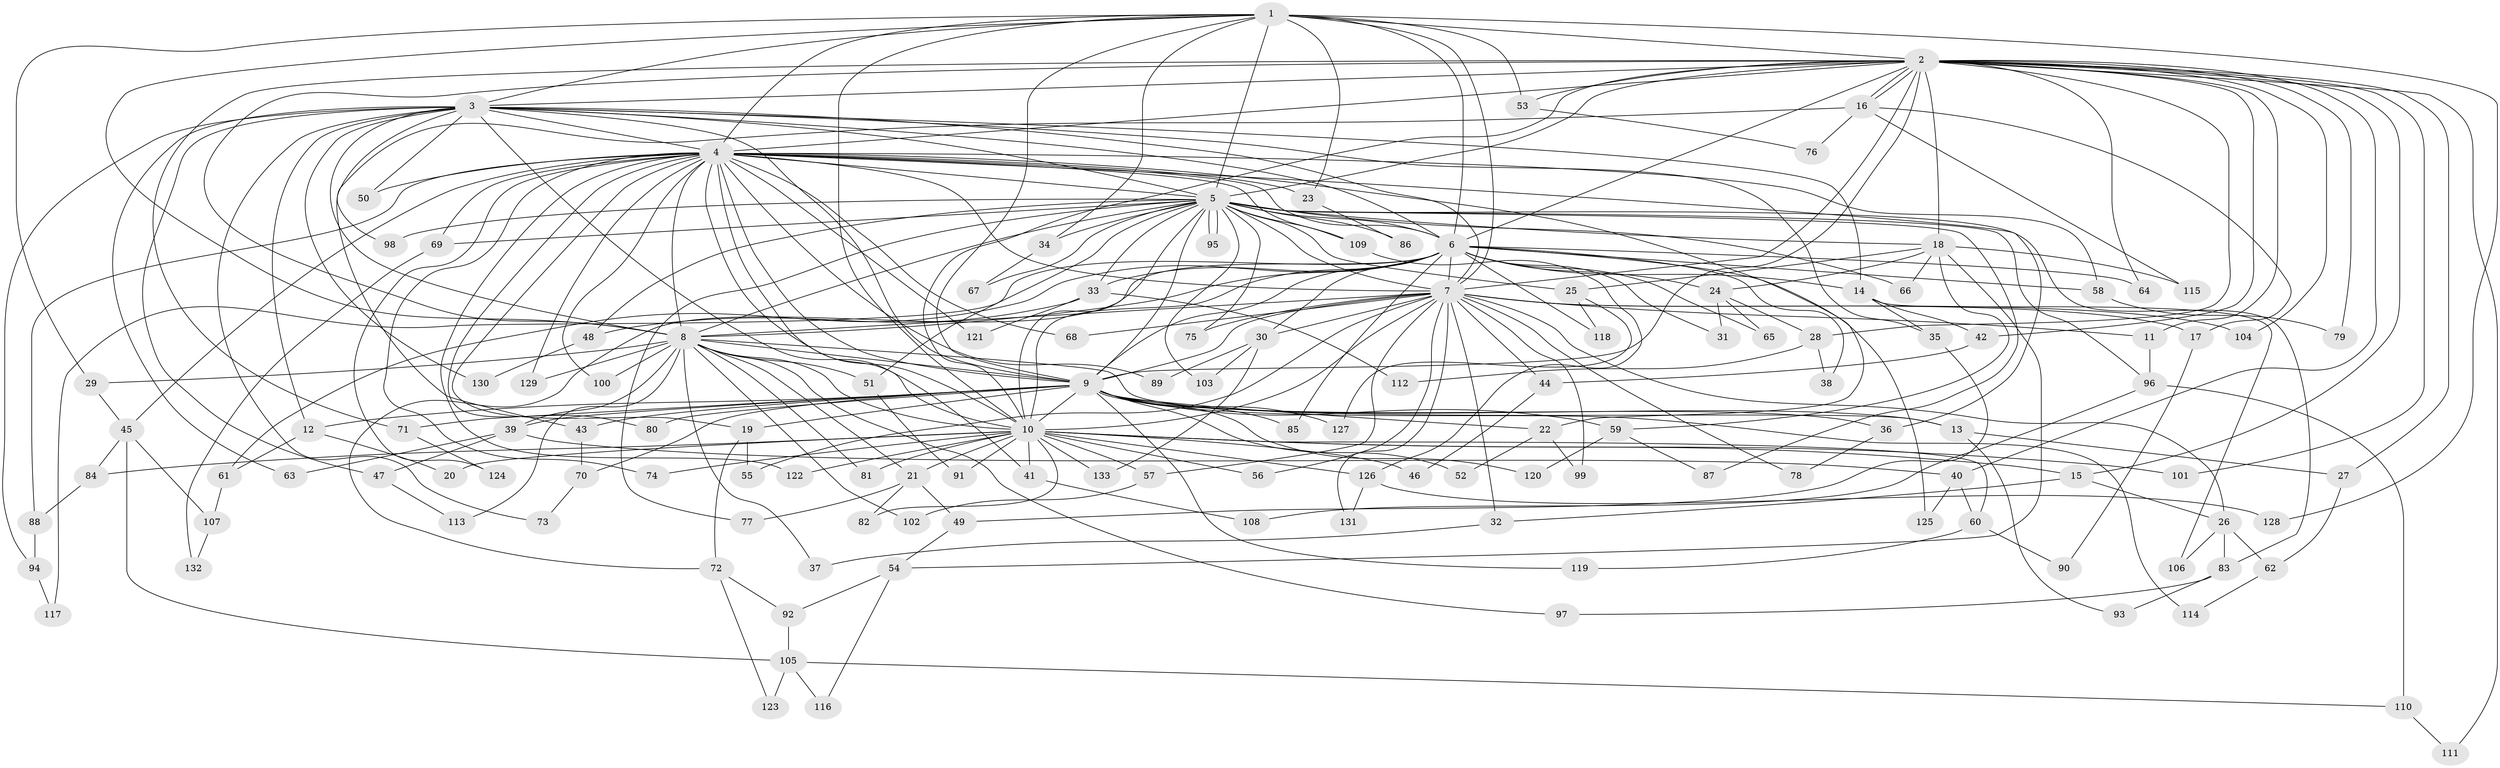 // coarse degree distribution, {14: 0.009708737864077669, 26: 0.019417475728155338, 20: 0.009708737864077669, 31: 0.009708737864077669, 28: 0.009708737864077669, 23: 0.019417475728155338, 21: 0.009708737864077669, 25: 0.009708737864077669, 3: 0.18446601941747573, 4: 0.13592233009708737, 5: 0.04854368932038835, 6: 0.019417475728155338, 10: 0.009708737864077669, 2: 0.49514563106796117, 1: 0.009708737864077669}
// Generated by graph-tools (version 1.1) at 2025/23/03/03/25 07:23:36]
// undirected, 133 vertices, 291 edges
graph export_dot {
graph [start="1"]
  node [color=gray90,style=filled];
  1;
  2;
  3;
  4;
  5;
  6;
  7;
  8;
  9;
  10;
  11;
  12;
  13;
  14;
  15;
  16;
  17;
  18;
  19;
  20;
  21;
  22;
  23;
  24;
  25;
  26;
  27;
  28;
  29;
  30;
  31;
  32;
  33;
  34;
  35;
  36;
  37;
  38;
  39;
  40;
  41;
  42;
  43;
  44;
  45;
  46;
  47;
  48;
  49;
  50;
  51;
  52;
  53;
  54;
  55;
  56;
  57;
  58;
  59;
  60;
  61;
  62;
  63;
  64;
  65;
  66;
  67;
  68;
  69;
  70;
  71;
  72;
  73;
  74;
  75;
  76;
  77;
  78;
  79;
  80;
  81;
  82;
  83;
  84;
  85;
  86;
  87;
  88;
  89;
  90;
  91;
  92;
  93;
  94;
  95;
  96;
  97;
  98;
  99;
  100;
  101;
  102;
  103;
  104;
  105;
  106;
  107;
  108;
  109;
  110;
  111;
  112;
  113;
  114;
  115;
  116;
  117;
  118;
  119;
  120;
  121;
  122;
  123;
  124;
  125;
  126;
  127;
  128;
  129;
  130;
  131;
  132;
  133;
  1 -- 2;
  1 -- 3;
  1 -- 4;
  1 -- 5;
  1 -- 6;
  1 -- 7;
  1 -- 8;
  1 -- 9;
  1 -- 10;
  1 -- 23;
  1 -- 29;
  1 -- 34;
  1 -- 53;
  1 -- 128;
  2 -- 3;
  2 -- 4;
  2 -- 5;
  2 -- 6;
  2 -- 7;
  2 -- 8;
  2 -- 9;
  2 -- 10;
  2 -- 11;
  2 -- 15;
  2 -- 16;
  2 -- 16;
  2 -- 18;
  2 -- 27;
  2 -- 28;
  2 -- 40;
  2 -- 42;
  2 -- 53;
  2 -- 64;
  2 -- 71;
  2 -- 79;
  2 -- 101;
  2 -- 104;
  2 -- 111;
  3 -- 4;
  3 -- 5;
  3 -- 6;
  3 -- 7;
  3 -- 8;
  3 -- 9;
  3 -- 10;
  3 -- 12;
  3 -- 14;
  3 -- 35;
  3 -- 47;
  3 -- 50;
  3 -- 63;
  3 -- 73;
  3 -- 94;
  3 -- 98;
  3 -- 130;
  4 -- 5;
  4 -- 6;
  4 -- 7;
  4 -- 8;
  4 -- 9;
  4 -- 10;
  4 -- 19;
  4 -- 22;
  4 -- 23;
  4 -- 36;
  4 -- 41;
  4 -- 45;
  4 -- 50;
  4 -- 58;
  4 -- 68;
  4 -- 69;
  4 -- 74;
  4 -- 80;
  4 -- 88;
  4 -- 89;
  4 -- 100;
  4 -- 109;
  4 -- 121;
  4 -- 122;
  4 -- 124;
  4 -- 129;
  5 -- 6;
  5 -- 7;
  5 -- 8;
  5 -- 9;
  5 -- 10;
  5 -- 18;
  5 -- 25;
  5 -- 33;
  5 -- 34;
  5 -- 48;
  5 -- 51;
  5 -- 66;
  5 -- 67;
  5 -- 69;
  5 -- 75;
  5 -- 77;
  5 -- 83;
  5 -- 86;
  5 -- 87;
  5 -- 95;
  5 -- 95;
  5 -- 96;
  5 -- 98;
  5 -- 103;
  5 -- 109;
  6 -- 7;
  6 -- 8;
  6 -- 9;
  6 -- 10;
  6 -- 14;
  6 -- 24;
  6 -- 30;
  6 -- 31;
  6 -- 33;
  6 -- 38;
  6 -- 58;
  6 -- 61;
  6 -- 64;
  6 -- 65;
  6 -- 72;
  6 -- 85;
  6 -- 117;
  6 -- 118;
  6 -- 125;
  7 -- 8;
  7 -- 9;
  7 -- 10;
  7 -- 11;
  7 -- 17;
  7 -- 26;
  7 -- 30;
  7 -- 32;
  7 -- 44;
  7 -- 55;
  7 -- 56;
  7 -- 57;
  7 -- 68;
  7 -- 75;
  7 -- 78;
  7 -- 99;
  7 -- 104;
  7 -- 131;
  8 -- 9;
  8 -- 10;
  8 -- 13;
  8 -- 21;
  8 -- 29;
  8 -- 37;
  8 -- 39;
  8 -- 51;
  8 -- 81;
  8 -- 97;
  8 -- 100;
  8 -- 102;
  8 -- 113;
  8 -- 129;
  9 -- 10;
  9 -- 12;
  9 -- 13;
  9 -- 19;
  9 -- 22;
  9 -- 36;
  9 -- 39;
  9 -- 43;
  9 -- 52;
  9 -- 59;
  9 -- 70;
  9 -- 71;
  9 -- 80;
  9 -- 85;
  9 -- 114;
  9 -- 119;
  9 -- 120;
  9 -- 127;
  10 -- 15;
  10 -- 20;
  10 -- 21;
  10 -- 41;
  10 -- 46;
  10 -- 56;
  10 -- 57;
  10 -- 60;
  10 -- 74;
  10 -- 81;
  10 -- 82;
  10 -- 84;
  10 -- 91;
  10 -- 101;
  10 -- 122;
  10 -- 126;
  10 -- 133;
  11 -- 96;
  12 -- 20;
  12 -- 61;
  13 -- 27;
  13 -- 93;
  14 -- 35;
  14 -- 42;
  14 -- 106;
  15 -- 26;
  15 -- 32;
  16 -- 17;
  16 -- 43;
  16 -- 76;
  16 -- 115;
  17 -- 90;
  18 -- 24;
  18 -- 25;
  18 -- 54;
  18 -- 59;
  18 -- 66;
  18 -- 115;
  19 -- 55;
  19 -- 72;
  21 -- 49;
  21 -- 77;
  21 -- 82;
  22 -- 52;
  22 -- 99;
  23 -- 86;
  24 -- 28;
  24 -- 31;
  24 -- 65;
  25 -- 118;
  25 -- 127;
  26 -- 62;
  26 -- 83;
  26 -- 106;
  27 -- 62;
  28 -- 38;
  28 -- 112;
  29 -- 45;
  30 -- 89;
  30 -- 103;
  30 -- 133;
  32 -- 37;
  33 -- 48;
  33 -- 112;
  33 -- 121;
  34 -- 67;
  35 -- 49;
  36 -- 78;
  39 -- 40;
  39 -- 47;
  39 -- 63;
  40 -- 60;
  40 -- 125;
  41 -- 108;
  42 -- 44;
  43 -- 70;
  44 -- 46;
  45 -- 84;
  45 -- 105;
  45 -- 107;
  47 -- 113;
  48 -- 130;
  49 -- 54;
  51 -- 91;
  53 -- 76;
  54 -- 92;
  54 -- 116;
  57 -- 102;
  58 -- 79;
  59 -- 87;
  59 -- 120;
  60 -- 90;
  60 -- 119;
  61 -- 107;
  62 -- 114;
  69 -- 132;
  70 -- 73;
  71 -- 124;
  72 -- 92;
  72 -- 123;
  83 -- 93;
  83 -- 97;
  84 -- 88;
  88 -- 94;
  92 -- 105;
  94 -- 117;
  96 -- 108;
  96 -- 110;
  105 -- 110;
  105 -- 116;
  105 -- 123;
  107 -- 132;
  109 -- 126;
  110 -- 111;
  126 -- 128;
  126 -- 131;
}
